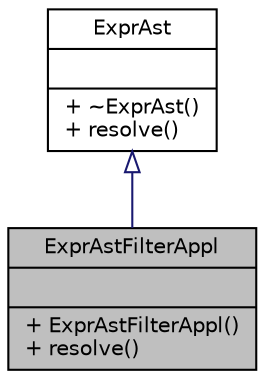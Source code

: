 digraph "ExprAstFilterAppl"
{
 // LATEX_PDF_SIZE
  edge [fontname="Helvetica",fontsize="10",labelfontname="Helvetica",labelfontsize="10"];
  node [fontname="Helvetica",fontsize="10",shape=record];
  Node1 [label="{ExprAstFilterAppl\n||+ ExprAstFilterAppl()\l+ resolve()\l}",height=0.2,width=0.4,color="black", fillcolor="grey75", style="filled", fontcolor="black",tooltip="Class representing a filter applied to an expression in the AST."];
  Node2 -> Node1 [dir="back",color="midnightblue",fontsize="10",style="solid",arrowtail="onormal",fontname="Helvetica"];
  Node2 [label="{ExprAst\n||+ ~ExprAst()\l+ resolve()\l}",height=0.2,width=0.4,color="black", fillcolor="white", style="filled",URL="$classExprAst.html",tooltip="Base class for all nodes in the abstract syntax tree of an expression."];
}
